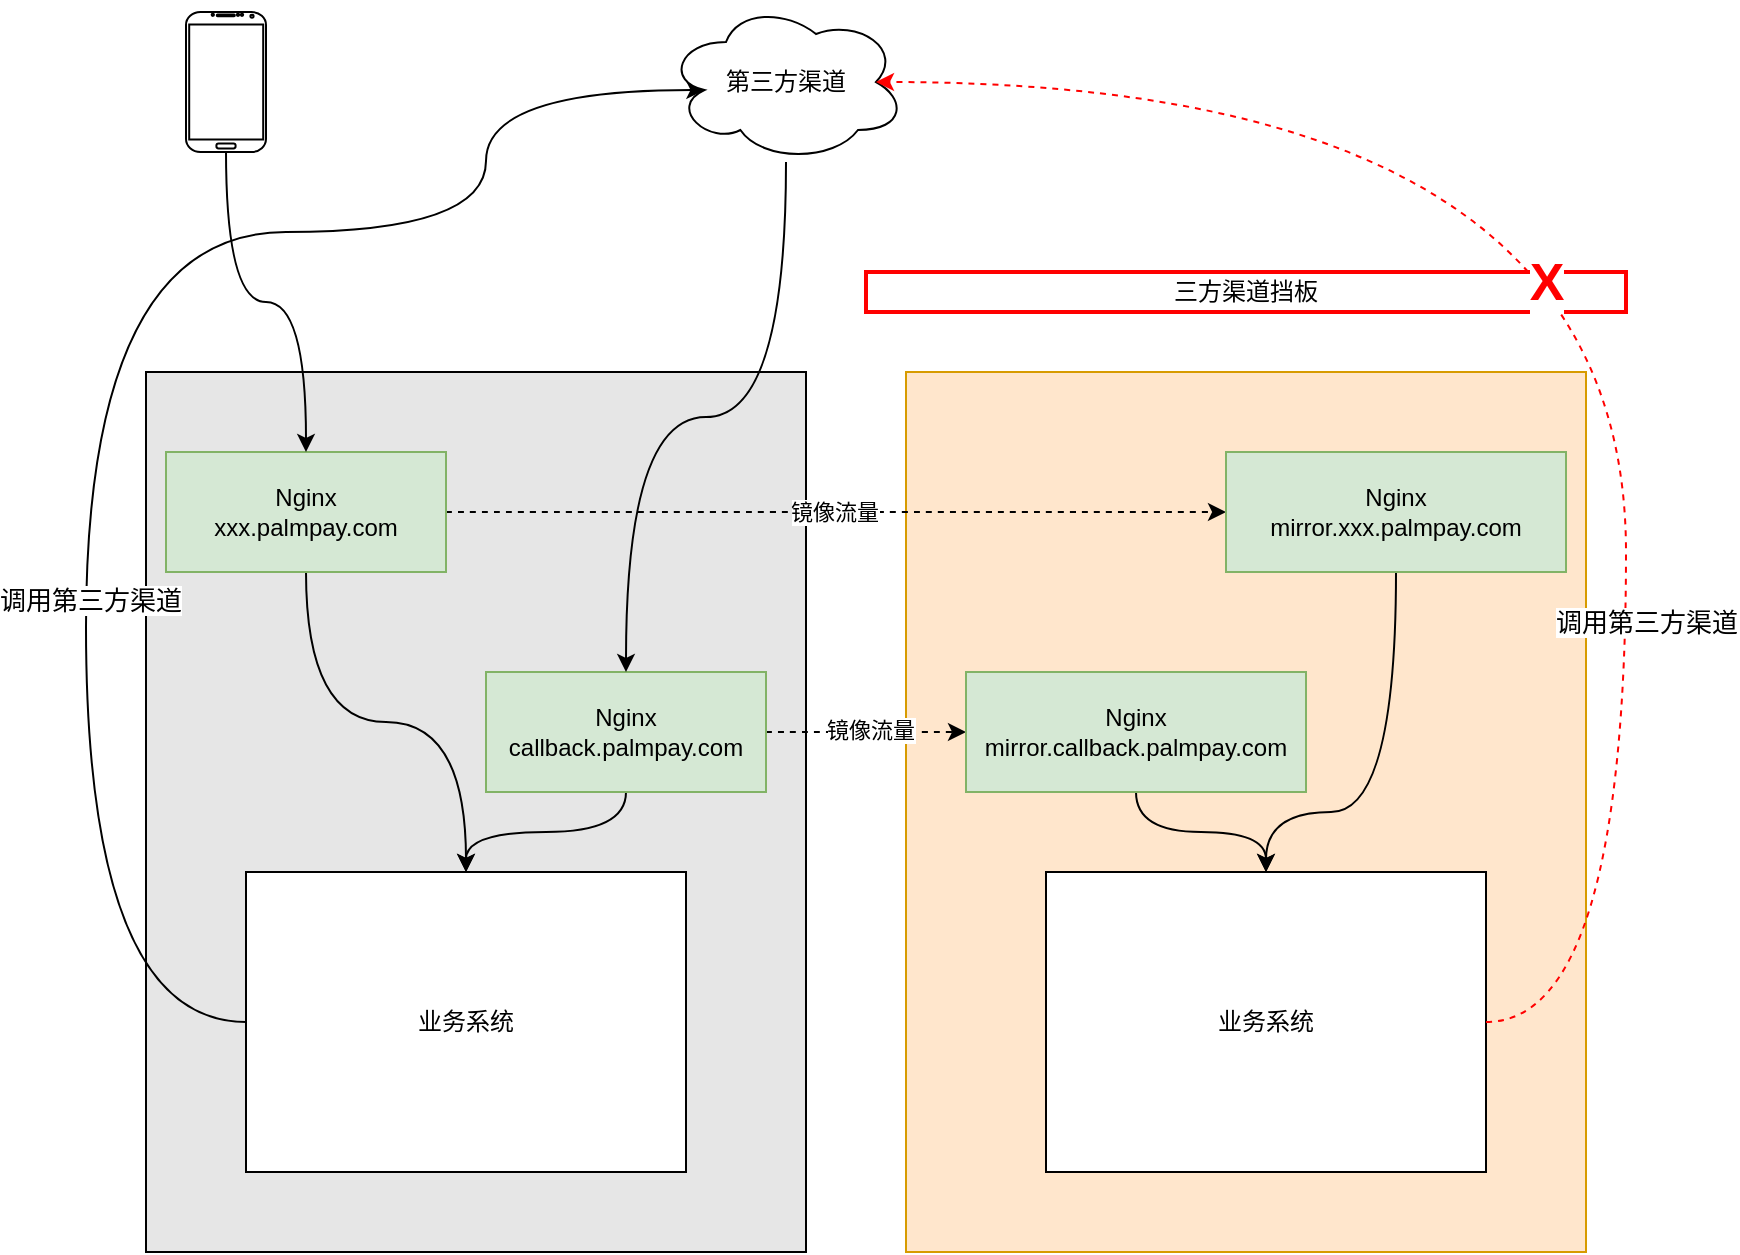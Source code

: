 <mxfile version="20.4.0" type="github">
  <diagram id="OdbRNoy3vFBOWcBV_3Qq" name="第 1 页">
    <mxGraphModel dx="1298" dy="834" grid="1" gridSize="10" guides="1" tooltips="1" connect="1" arrows="1" fold="1" page="1" pageScale="1" pageWidth="827" pageHeight="1169" math="0" shadow="0">
      <root>
        <mxCell id="0" />
        <mxCell id="1" parent="0" />
        <mxCell id="q8unGH8EVhy42DJwBZNV-2" value="" style="verticalLabelPosition=bottom;verticalAlign=top;html=1;shadow=0;dashed=0;strokeWidth=1;shape=mxgraph.android.phone2;strokeColor=#000000;" vertex="1" parent="1">
          <mxGeometry x="230" y="75" width="40" height="70" as="geometry" />
        </mxCell>
        <mxCell id="q8unGH8EVhy42DJwBZNV-4" value="" style="rounded=0;whiteSpace=wrap;html=1;fillColor=#E6E6E6;" vertex="1" parent="1">
          <mxGeometry x="210" y="255" width="330" height="440" as="geometry" />
        </mxCell>
        <mxCell id="q8unGH8EVhy42DJwBZNV-5" value="" style="rounded=0;whiteSpace=wrap;html=1;fillColor=#ffe6cc;strokeColor=#d79b00;strokeWidth=1;" vertex="1" parent="1">
          <mxGeometry x="590" y="255" width="340" height="440" as="geometry" />
        </mxCell>
        <mxCell id="q8unGH8EVhy42DJwBZNV-9" style="edgeStyle=orthogonalEdgeStyle;curved=1;rounded=0;orthogonalLoop=1;jettySize=auto;html=1;dashed=1;" edge="1" parent="1" source="q8unGH8EVhy42DJwBZNV-6" target="q8unGH8EVhy42DJwBZNV-8">
          <mxGeometry relative="1" as="geometry" />
        </mxCell>
        <mxCell id="q8unGH8EVhy42DJwBZNV-10" value="镜像流量" style="edgeLabel;html=1;align=center;verticalAlign=middle;resizable=0;points=[];" vertex="1" connectable="0" parent="q8unGH8EVhy42DJwBZNV-9">
          <mxGeometry x="-0.104" y="3" relative="1" as="geometry">
            <mxPoint x="19" y="3" as="offset" />
          </mxGeometry>
        </mxCell>
        <mxCell id="q8unGH8EVhy42DJwBZNV-17" style="edgeStyle=orthogonalEdgeStyle;curved=1;rounded=0;orthogonalLoop=1;jettySize=auto;html=1;entryX=0.5;entryY=0;entryDx=0;entryDy=0;" edge="1" parent="1" source="q8unGH8EVhy42DJwBZNV-6" target="q8unGH8EVhy42DJwBZNV-15">
          <mxGeometry relative="1" as="geometry" />
        </mxCell>
        <mxCell id="q8unGH8EVhy42DJwBZNV-6" value="Nginx&lt;br&gt;xxx.palmpay.com" style="rounded=0;whiteSpace=wrap;html=1;strokeColor=#82b366;fillColor=#d5e8d4;" vertex="1" parent="1">
          <mxGeometry x="220" y="295" width="140" height="60" as="geometry" />
        </mxCell>
        <mxCell id="q8unGH8EVhy42DJwBZNV-7" style="edgeStyle=orthogonalEdgeStyle;rounded=0;orthogonalLoop=1;jettySize=auto;html=1;entryX=0.5;entryY=0;entryDx=0;entryDy=0;curved=1;exitX=0.5;exitY=0.993;exitDx=0;exitDy=0;exitPerimeter=0;" edge="1" parent="1" source="q8unGH8EVhy42DJwBZNV-2" target="q8unGH8EVhy42DJwBZNV-6">
          <mxGeometry relative="1" as="geometry" />
        </mxCell>
        <mxCell id="q8unGH8EVhy42DJwBZNV-21" style="edgeStyle=orthogonalEdgeStyle;curved=1;rounded=0;orthogonalLoop=1;jettySize=auto;html=1;entryX=0.5;entryY=0;entryDx=0;entryDy=0;" edge="1" parent="1" source="q8unGH8EVhy42DJwBZNV-8" target="q8unGH8EVhy42DJwBZNV-16">
          <mxGeometry relative="1" as="geometry">
            <Array as="points">
              <mxPoint x="835" y="475" />
              <mxPoint x="770" y="475" />
            </Array>
          </mxGeometry>
        </mxCell>
        <mxCell id="q8unGH8EVhy42DJwBZNV-8" value="Nginx&lt;br&gt;mirror.xxx.palmpay.com" style="rounded=0;whiteSpace=wrap;html=1;strokeColor=#82b366;fillColor=#d5e8d4;" vertex="1" parent="1">
          <mxGeometry x="750" y="295" width="170" height="60" as="geometry" />
        </mxCell>
        <mxCell id="q8unGH8EVhy42DJwBZNV-13" style="edgeStyle=orthogonalEdgeStyle;curved=1;rounded=0;orthogonalLoop=1;jettySize=auto;html=1;entryX=0;entryY=0.5;entryDx=0;entryDy=0;dashed=1;" edge="1" parent="1" source="q8unGH8EVhy42DJwBZNV-11" target="q8unGH8EVhy42DJwBZNV-12">
          <mxGeometry relative="1" as="geometry" />
        </mxCell>
        <mxCell id="q8unGH8EVhy42DJwBZNV-14" value="镜像流量" style="edgeLabel;html=1;align=center;verticalAlign=middle;resizable=0;points=[];" vertex="1" connectable="0" parent="q8unGH8EVhy42DJwBZNV-13">
          <mxGeometry x="0.029" y="2" relative="1" as="geometry">
            <mxPoint y="1" as="offset" />
          </mxGeometry>
        </mxCell>
        <mxCell id="q8unGH8EVhy42DJwBZNV-18" style="edgeStyle=orthogonalEdgeStyle;curved=1;rounded=0;orthogonalLoop=1;jettySize=auto;html=1;entryX=0.5;entryY=0;entryDx=0;entryDy=0;" edge="1" parent="1" source="q8unGH8EVhy42DJwBZNV-11" target="q8unGH8EVhy42DJwBZNV-15">
          <mxGeometry relative="1" as="geometry" />
        </mxCell>
        <mxCell id="q8unGH8EVhy42DJwBZNV-11" value="Nginx&lt;br&gt;callback.palmpay.com" style="rounded=0;whiteSpace=wrap;html=1;strokeColor=#82b366;fillColor=#d5e8d4;" vertex="1" parent="1">
          <mxGeometry x="380" y="405" width="140" height="60" as="geometry" />
        </mxCell>
        <mxCell id="q8unGH8EVhy42DJwBZNV-22" style="edgeStyle=orthogonalEdgeStyle;curved=1;rounded=0;orthogonalLoop=1;jettySize=auto;html=1;entryX=0.5;entryY=0;entryDx=0;entryDy=0;" edge="1" parent="1" source="q8unGH8EVhy42DJwBZNV-12" target="q8unGH8EVhy42DJwBZNV-16">
          <mxGeometry relative="1" as="geometry" />
        </mxCell>
        <mxCell id="q8unGH8EVhy42DJwBZNV-12" value="Nginx&lt;br&gt;mirror.callback.palmpay.com" style="rounded=0;whiteSpace=wrap;html=1;strokeColor=#82b366;fillColor=#d5e8d4;" vertex="1" parent="1">
          <mxGeometry x="620" y="405" width="170" height="60" as="geometry" />
        </mxCell>
        <mxCell id="q8unGH8EVhy42DJwBZNV-27" style="rounded=0;orthogonalLoop=1;jettySize=auto;html=1;entryX=0.16;entryY=0.55;entryDx=0;entryDy=0;entryPerimeter=0;fontSize=13;fontColor=#000000;exitX=0;exitY=0.5;exitDx=0;exitDy=0;edgeStyle=orthogonalEdgeStyle;curved=1;" edge="1" parent="1" source="q8unGH8EVhy42DJwBZNV-15" target="q8unGH8EVhy42DJwBZNV-19">
          <mxGeometry relative="1" as="geometry">
            <Array as="points">
              <mxPoint x="180" y="580" />
              <mxPoint x="180" y="185" />
              <mxPoint x="380" y="185" />
              <mxPoint x="380" y="114" />
            </Array>
          </mxGeometry>
        </mxCell>
        <mxCell id="q8unGH8EVhy42DJwBZNV-28" value="调用第三方渠道" style="edgeLabel;html=1;align=center;verticalAlign=middle;resizable=0;points=[];fontSize=13;fontColor=#000000;" vertex="1" connectable="0" parent="q8unGH8EVhy42DJwBZNV-27">
          <mxGeometry x="-0.316" y="-2" relative="1" as="geometry">
            <mxPoint y="1" as="offset" />
          </mxGeometry>
        </mxCell>
        <mxCell id="q8unGH8EVhy42DJwBZNV-15" value="业务系统" style="rounded=0;whiteSpace=wrap;html=1;strokeColor=#000000;fillColor=#FFFFFF;" vertex="1" parent="1">
          <mxGeometry x="260" y="505" width="220" height="150" as="geometry" />
        </mxCell>
        <mxCell id="q8unGH8EVhy42DJwBZNV-16" value="业务系统" style="rounded=0;whiteSpace=wrap;html=1;strokeColor=#000000;fillColor=#FFFFFF;" vertex="1" parent="1">
          <mxGeometry x="660" y="505" width="220" height="150" as="geometry" />
        </mxCell>
        <mxCell id="q8unGH8EVhy42DJwBZNV-20" style="edgeStyle=orthogonalEdgeStyle;curved=1;rounded=0;orthogonalLoop=1;jettySize=auto;html=1;entryX=0.5;entryY=0;entryDx=0;entryDy=0;" edge="1" parent="1" source="q8unGH8EVhy42DJwBZNV-19" target="q8unGH8EVhy42DJwBZNV-11">
          <mxGeometry relative="1" as="geometry" />
        </mxCell>
        <mxCell id="q8unGH8EVhy42DJwBZNV-19" value="第三方渠道" style="ellipse;shape=cloud;whiteSpace=wrap;html=1;strokeColor=#000000;fillColor=#FFFFFF;" vertex="1" parent="1">
          <mxGeometry x="470" y="70" width="120" height="80" as="geometry" />
        </mxCell>
        <mxCell id="q8unGH8EVhy42DJwBZNV-23" value="三方渠道挡板" style="rounded=0;whiteSpace=wrap;html=1;strokeColor=#FF0000;strokeWidth=2;fillColor=#FFFFFF;" vertex="1" parent="1">
          <mxGeometry x="570" y="205" width="380" height="20" as="geometry" />
        </mxCell>
        <mxCell id="q8unGH8EVhy42DJwBZNV-24" style="edgeStyle=orthogonalEdgeStyle;curved=1;rounded=0;orthogonalLoop=1;jettySize=auto;html=1;entryX=0.875;entryY=0.5;entryDx=0;entryDy=0;entryPerimeter=0;exitX=1;exitY=0.5;exitDx=0;exitDy=0;dashed=1;strokeColor=#FF0000;" edge="1" parent="1" source="q8unGH8EVhy42DJwBZNV-16" target="q8unGH8EVhy42DJwBZNV-19">
          <mxGeometry relative="1" as="geometry">
            <Array as="points">
              <mxPoint x="950" y="580" />
              <mxPoint x="950" y="110" />
            </Array>
          </mxGeometry>
        </mxCell>
        <mxCell id="q8unGH8EVhy42DJwBZNV-25" value="X" style="edgeLabel;html=1;align=center;verticalAlign=middle;resizable=0;points=[];fontStyle=1;fontSize=26;fontColor=#FF0000;" vertex="1" connectable="0" parent="q8unGH8EVhy42DJwBZNV-24">
          <mxGeometry x="0.086" y="67" relative="1" as="geometry">
            <mxPoint x="27" y="57" as="offset" />
          </mxGeometry>
        </mxCell>
        <mxCell id="q8unGH8EVhy42DJwBZNV-26" value="调用第三方渠道" style="edgeLabel;html=1;align=center;verticalAlign=middle;resizable=0;points=[];fontSize=13;fontColor=#000000;" vertex="1" connectable="0" parent="q8unGH8EVhy42DJwBZNV-24">
          <mxGeometry x="-0.294" y="1" relative="1" as="geometry">
            <mxPoint x="11" y="53" as="offset" />
          </mxGeometry>
        </mxCell>
      </root>
    </mxGraphModel>
  </diagram>
</mxfile>
